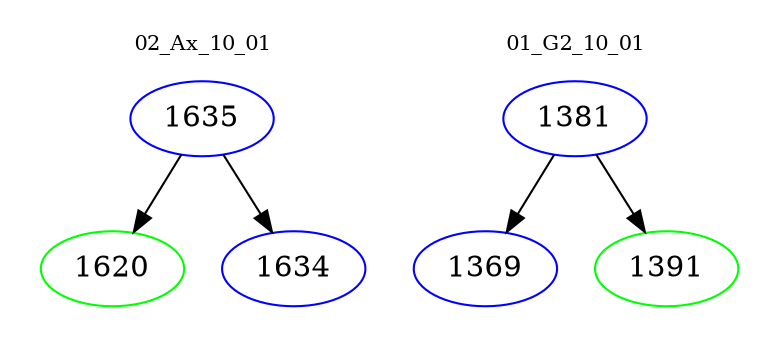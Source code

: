 digraph{
subgraph cluster_0 {
color = white
label = "02_Ax_10_01";
fontsize=10;
T0_1635 [label="1635", color="blue"]
T0_1635 -> T0_1620 [color="black"]
T0_1620 [label="1620", color="green"]
T0_1635 -> T0_1634 [color="black"]
T0_1634 [label="1634", color="blue"]
}
subgraph cluster_1 {
color = white
label = "01_G2_10_01";
fontsize=10;
T1_1381 [label="1381", color="blue"]
T1_1381 -> T1_1369 [color="black"]
T1_1369 [label="1369", color="blue"]
T1_1381 -> T1_1391 [color="black"]
T1_1391 [label="1391", color="green"]
}
}
